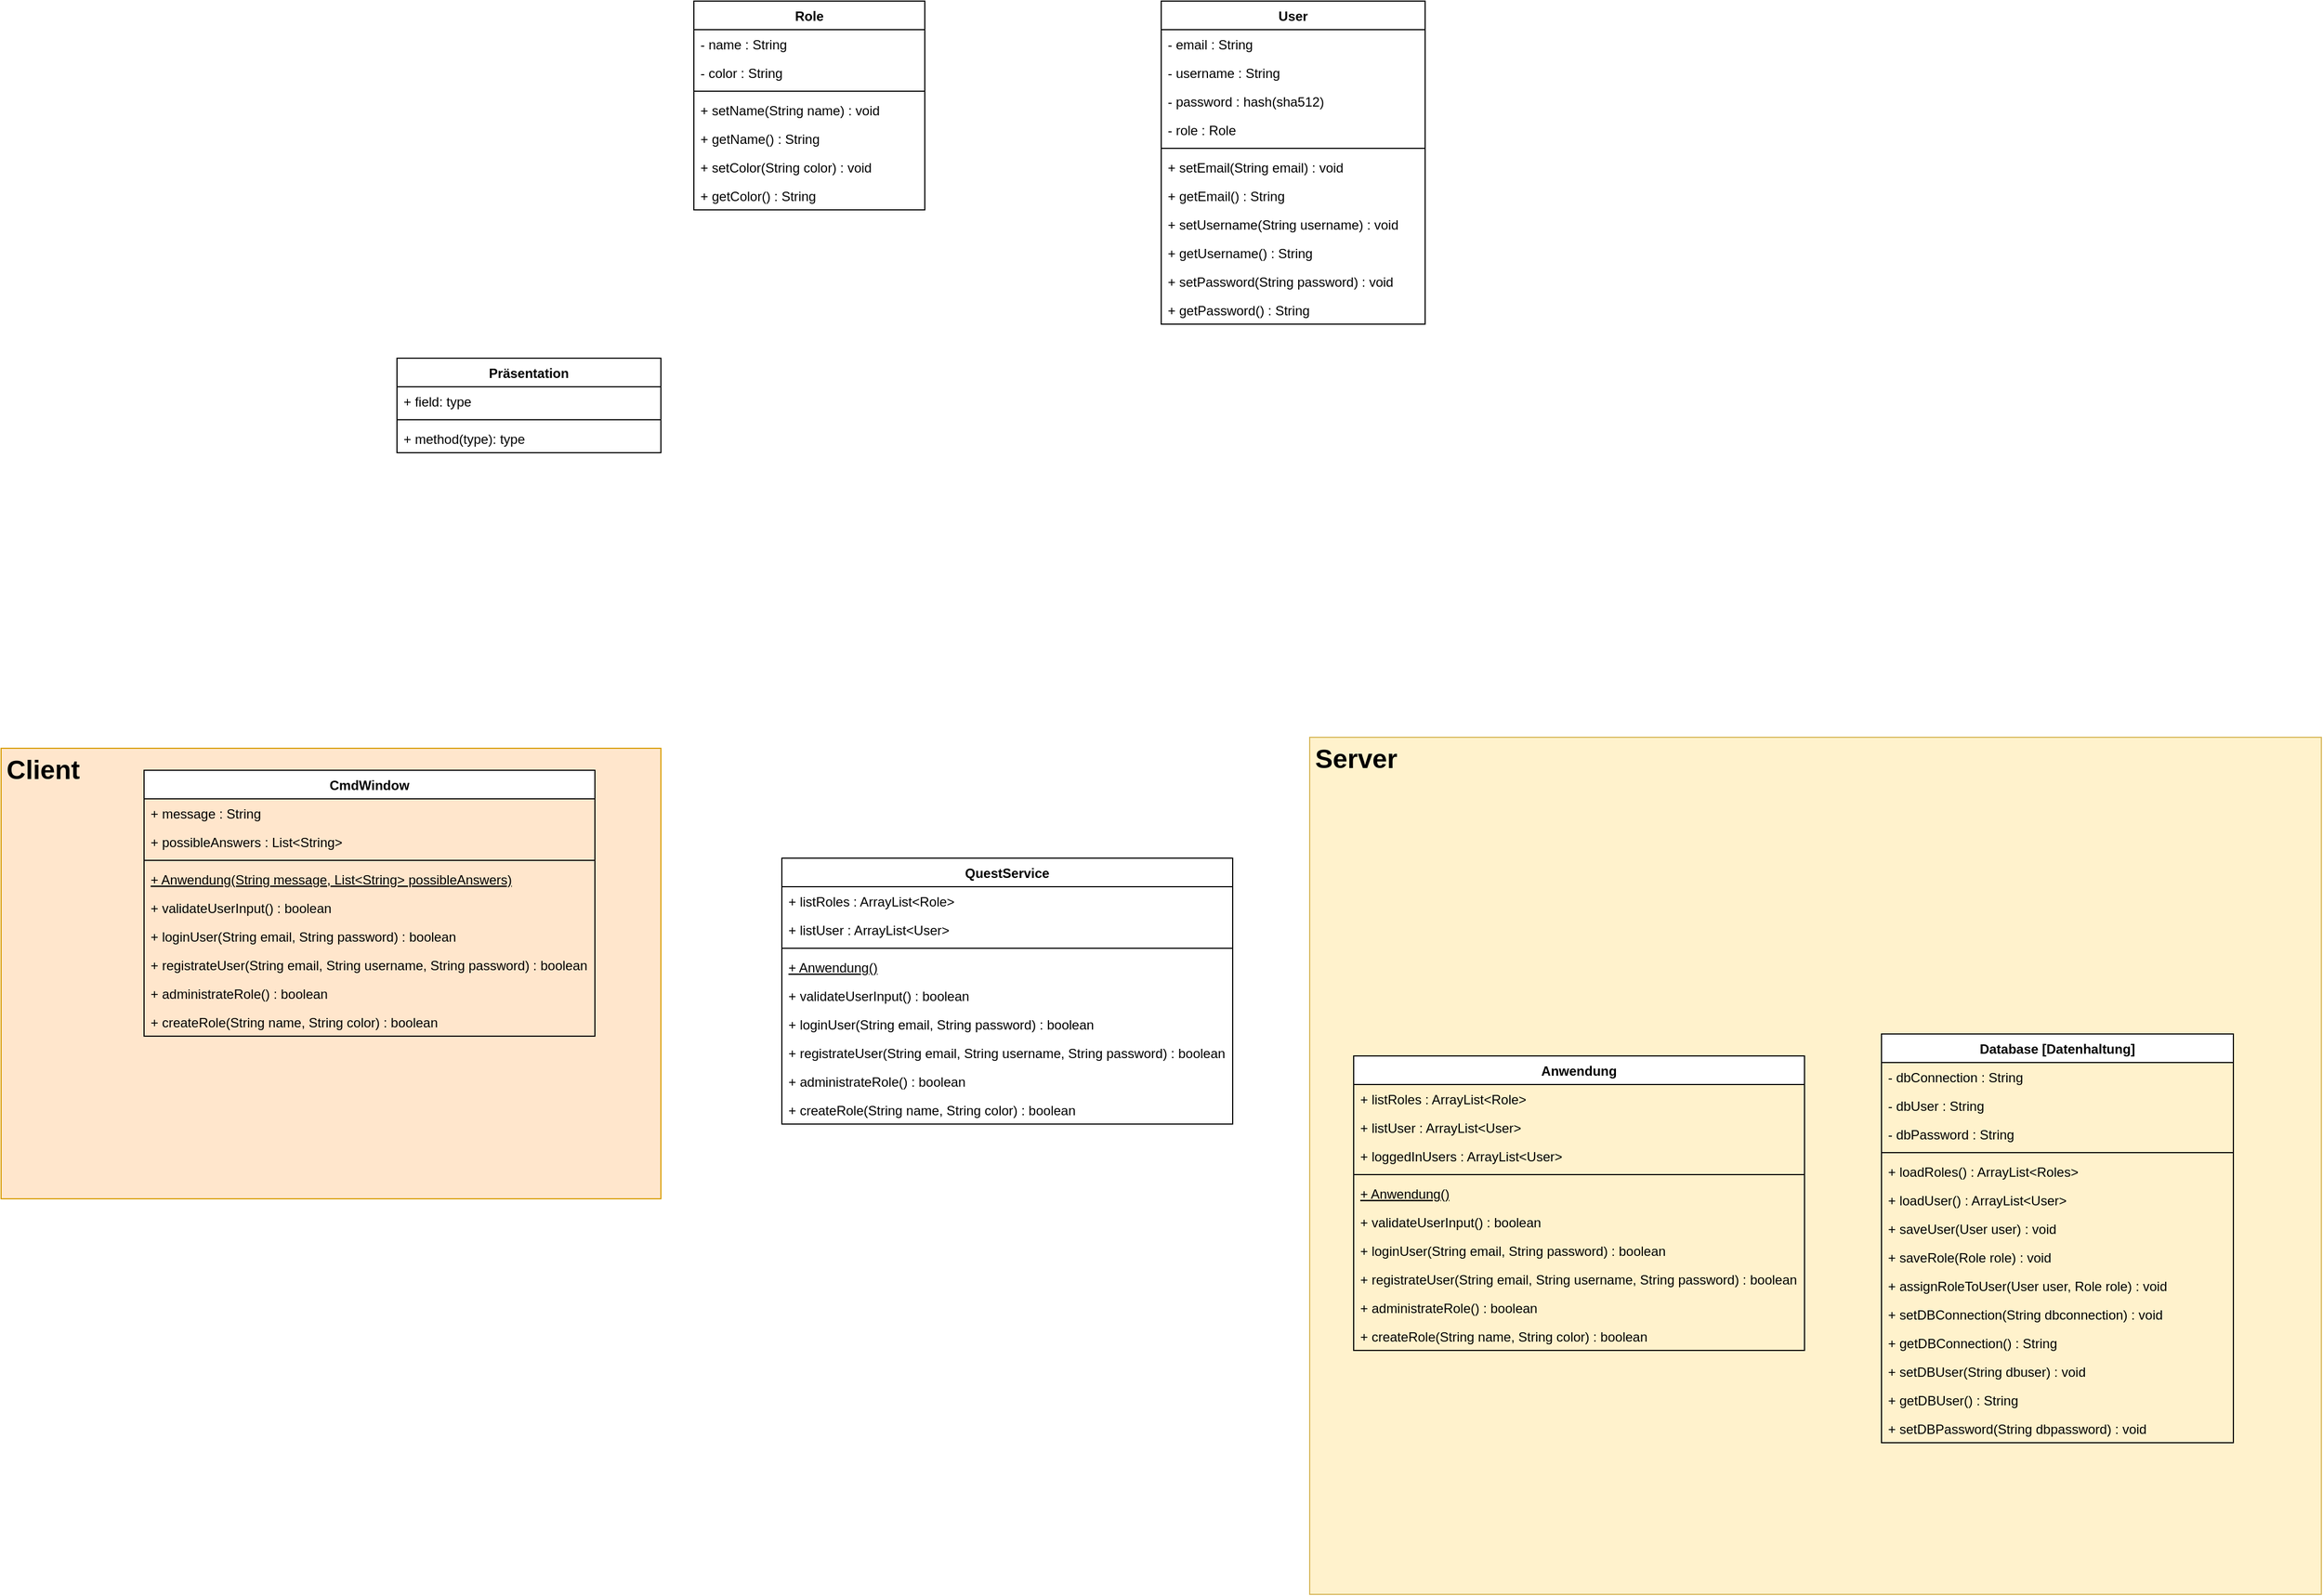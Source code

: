 <mxfile version="16.1.2" type="device"><diagram id="5wtrp7OxRqKBFyde6zra" name="Seite-1"><mxGraphModel dx="2002" dy="937" grid="1" gridSize="10" guides="1" tooltips="1" connect="1" arrows="1" fold="1" page="1" pageScale="1" pageWidth="827" pageHeight="1169" math="0" shadow="0"><root><mxCell id="0"/><mxCell id="1" parent="0"/><mxCell id="v7FSj_DPiHI8jN7-yhu5-18" value="Präsentation" style="swimlane;fontStyle=1;align=center;verticalAlign=top;childLayout=stackLayout;horizontal=1;startSize=26;horizontalStack=0;resizeParent=1;resizeParentMax=0;resizeLast=0;collapsible=1;marginBottom=0;" vertex="1" parent="1"><mxGeometry x="510" y="825" width="240" height="86" as="geometry"/></mxCell><mxCell id="v7FSj_DPiHI8jN7-yhu5-19" value="+ field: type" style="text;strokeColor=none;fillColor=none;align=left;verticalAlign=top;spacingLeft=4;spacingRight=4;overflow=hidden;rotatable=0;points=[[0,0.5],[1,0.5]];portConstraint=eastwest;" vertex="1" parent="v7FSj_DPiHI8jN7-yhu5-18"><mxGeometry y="26" width="240" height="26" as="geometry"/></mxCell><mxCell id="v7FSj_DPiHI8jN7-yhu5-20" value="" style="line;strokeWidth=1;fillColor=none;align=left;verticalAlign=middle;spacingTop=-1;spacingLeft=3;spacingRight=3;rotatable=0;labelPosition=right;points=[];portConstraint=eastwest;" vertex="1" parent="v7FSj_DPiHI8jN7-yhu5-18"><mxGeometry y="52" width="240" height="8" as="geometry"/></mxCell><mxCell id="v7FSj_DPiHI8jN7-yhu5-21" value="+ method(type): type" style="text;strokeColor=none;fillColor=none;align=left;verticalAlign=top;spacingLeft=4;spacingRight=4;overflow=hidden;rotatable=0;points=[[0,0.5],[1,0.5]];portConstraint=eastwest;" vertex="1" parent="v7FSj_DPiHI8jN7-yhu5-18"><mxGeometry y="60" width="240" height="26" as="geometry"/></mxCell><mxCell id="v7FSj_DPiHI8jN7-yhu5-32" value="Role" style="swimlane;fontStyle=1;align=center;verticalAlign=top;childLayout=stackLayout;horizontal=1;startSize=26;horizontalStack=0;resizeParent=1;resizeParentMax=0;resizeLast=0;collapsible=1;marginBottom=0;" vertex="1" parent="1"><mxGeometry x="780" y="500" width="210" height="190" as="geometry"/></mxCell><mxCell id="v7FSj_DPiHI8jN7-yhu5-33" value="- name : String" style="text;strokeColor=none;fillColor=none;align=left;verticalAlign=top;spacingLeft=4;spacingRight=4;overflow=hidden;rotatable=0;points=[[0,0.5],[1,0.5]];portConstraint=eastwest;" vertex="1" parent="v7FSj_DPiHI8jN7-yhu5-32"><mxGeometry y="26" width="210" height="26" as="geometry"/></mxCell><mxCell id="v7FSj_DPiHI8jN7-yhu5-34" value="- color : String" style="text;strokeColor=none;fillColor=none;align=left;verticalAlign=top;spacingLeft=4;spacingRight=4;overflow=hidden;rotatable=0;points=[[0,0.5],[1,0.5]];portConstraint=eastwest;" vertex="1" parent="v7FSj_DPiHI8jN7-yhu5-32"><mxGeometry y="52" width="210" height="26" as="geometry"/></mxCell><mxCell id="v7FSj_DPiHI8jN7-yhu5-35" value="" style="line;strokeWidth=1;fillColor=none;align=left;verticalAlign=middle;spacingTop=-1;spacingLeft=3;spacingRight=3;rotatable=0;labelPosition=right;points=[];portConstraint=eastwest;" vertex="1" parent="v7FSj_DPiHI8jN7-yhu5-32"><mxGeometry y="78" width="210" height="8" as="geometry"/></mxCell><mxCell id="v7FSj_DPiHI8jN7-yhu5-36" value="+ setName(String name) : void" style="text;strokeColor=none;fillColor=none;align=left;verticalAlign=top;spacingLeft=4;spacingRight=4;overflow=hidden;rotatable=0;points=[[0,0.5],[1,0.5]];portConstraint=eastwest;" vertex="1" parent="v7FSj_DPiHI8jN7-yhu5-32"><mxGeometry y="86" width="210" height="26" as="geometry"/></mxCell><mxCell id="v7FSj_DPiHI8jN7-yhu5-37" value="+ getName() : String" style="text;strokeColor=none;fillColor=none;align=left;verticalAlign=top;spacingLeft=4;spacingRight=4;overflow=hidden;rotatable=0;points=[[0,0.5],[1,0.5]];portConstraint=eastwest;" vertex="1" parent="v7FSj_DPiHI8jN7-yhu5-32"><mxGeometry y="112" width="210" height="26" as="geometry"/></mxCell><mxCell id="v7FSj_DPiHI8jN7-yhu5-38" value="+ setColor(String color) : void" style="text;strokeColor=none;fillColor=none;align=left;verticalAlign=top;spacingLeft=4;spacingRight=4;overflow=hidden;rotatable=0;points=[[0,0.5],[1,0.5]];portConstraint=eastwest;" vertex="1" parent="v7FSj_DPiHI8jN7-yhu5-32"><mxGeometry y="138" width="210" height="26" as="geometry"/></mxCell><mxCell id="v7FSj_DPiHI8jN7-yhu5-39" value="+ getColor() : String" style="text;strokeColor=none;fillColor=none;align=left;verticalAlign=top;spacingLeft=4;spacingRight=4;overflow=hidden;rotatable=0;points=[[0,0.5],[1,0.5]];portConstraint=eastwest;" vertex="1" parent="v7FSj_DPiHI8jN7-yhu5-32"><mxGeometry y="164" width="210" height="26" as="geometry"/></mxCell><mxCell id="v7FSj_DPiHI8jN7-yhu5-40" value="User" style="swimlane;fontStyle=1;align=center;verticalAlign=top;childLayout=stackLayout;horizontal=1;startSize=26;horizontalStack=0;resizeParent=1;resizeParentMax=0;resizeLast=0;collapsible=1;marginBottom=0;" vertex="1" parent="1"><mxGeometry x="1205" y="500" width="240" height="294" as="geometry"/></mxCell><mxCell id="v7FSj_DPiHI8jN7-yhu5-41" value="- email : String" style="text;strokeColor=none;fillColor=none;align=left;verticalAlign=top;spacingLeft=4;spacingRight=4;overflow=hidden;rotatable=0;points=[[0,0.5],[1,0.5]];portConstraint=eastwest;" vertex="1" parent="v7FSj_DPiHI8jN7-yhu5-40"><mxGeometry y="26" width="240" height="26" as="geometry"/></mxCell><mxCell id="v7FSj_DPiHI8jN7-yhu5-42" value="- username : String" style="text;strokeColor=none;fillColor=none;align=left;verticalAlign=top;spacingLeft=4;spacingRight=4;overflow=hidden;rotatable=0;points=[[0,0.5],[1,0.5]];portConstraint=eastwest;" vertex="1" parent="v7FSj_DPiHI8jN7-yhu5-40"><mxGeometry y="52" width="240" height="26" as="geometry"/></mxCell><mxCell id="v7FSj_DPiHI8jN7-yhu5-43" value="- password : hash(sha512)" style="text;strokeColor=none;fillColor=none;align=left;verticalAlign=top;spacingLeft=4;spacingRight=4;overflow=hidden;rotatable=0;points=[[0,0.5],[1,0.5]];portConstraint=eastwest;" vertex="1" parent="v7FSj_DPiHI8jN7-yhu5-40"><mxGeometry y="78" width="240" height="26" as="geometry"/></mxCell><mxCell id="v7FSj_DPiHI8jN7-yhu5-44" value="- role : Role" style="text;strokeColor=none;fillColor=none;align=left;verticalAlign=top;spacingLeft=4;spacingRight=4;overflow=hidden;rotatable=0;points=[[0,0.5],[1,0.5]];portConstraint=eastwest;" vertex="1" parent="v7FSj_DPiHI8jN7-yhu5-40"><mxGeometry y="104" width="240" height="26" as="geometry"/></mxCell><mxCell id="v7FSj_DPiHI8jN7-yhu5-45" value="" style="line;strokeWidth=1;fillColor=none;align=left;verticalAlign=middle;spacingTop=-1;spacingLeft=3;spacingRight=3;rotatable=0;labelPosition=right;points=[];portConstraint=eastwest;" vertex="1" parent="v7FSj_DPiHI8jN7-yhu5-40"><mxGeometry y="130" width="240" height="8" as="geometry"/></mxCell><mxCell id="v7FSj_DPiHI8jN7-yhu5-46" value="+ setEmail(String email) : void" style="text;strokeColor=none;fillColor=none;align=left;verticalAlign=top;spacingLeft=4;spacingRight=4;overflow=hidden;rotatable=0;points=[[0,0.5],[1,0.5]];portConstraint=eastwest;" vertex="1" parent="v7FSj_DPiHI8jN7-yhu5-40"><mxGeometry y="138" width="240" height="26" as="geometry"/></mxCell><mxCell id="v7FSj_DPiHI8jN7-yhu5-47" value="+ getEmail() : String" style="text;strokeColor=none;fillColor=none;align=left;verticalAlign=top;spacingLeft=4;spacingRight=4;overflow=hidden;rotatable=0;points=[[0,0.5],[1,0.5]];portConstraint=eastwest;" vertex="1" parent="v7FSj_DPiHI8jN7-yhu5-40"><mxGeometry y="164" width="240" height="26" as="geometry"/></mxCell><mxCell id="v7FSj_DPiHI8jN7-yhu5-48" value="+ setUsername(String username) : void" style="text;strokeColor=none;fillColor=none;align=left;verticalAlign=top;spacingLeft=4;spacingRight=4;overflow=hidden;rotatable=0;points=[[0,0.5],[1,0.5]];portConstraint=eastwest;" vertex="1" parent="v7FSj_DPiHI8jN7-yhu5-40"><mxGeometry y="190" width="240" height="26" as="geometry"/></mxCell><mxCell id="v7FSj_DPiHI8jN7-yhu5-49" value="+ getUsername() : String" style="text;strokeColor=none;fillColor=none;align=left;verticalAlign=top;spacingLeft=4;spacingRight=4;overflow=hidden;rotatable=0;points=[[0,0.5],[1,0.5]];portConstraint=eastwest;" vertex="1" parent="v7FSj_DPiHI8jN7-yhu5-40"><mxGeometry y="216" width="240" height="26" as="geometry"/></mxCell><mxCell id="v7FSj_DPiHI8jN7-yhu5-50" value="+ setPassword(String password) : void" style="text;strokeColor=none;fillColor=none;align=left;verticalAlign=top;spacingLeft=4;spacingRight=4;overflow=hidden;rotatable=0;points=[[0,0.5],[1,0.5]];portConstraint=eastwest;" vertex="1" parent="v7FSj_DPiHI8jN7-yhu5-40"><mxGeometry y="242" width="240" height="26" as="geometry"/></mxCell><mxCell id="v7FSj_DPiHI8jN7-yhu5-51" value="+ getPassword() : String" style="text;strokeColor=none;fillColor=none;align=left;verticalAlign=top;spacingLeft=4;spacingRight=4;overflow=hidden;rotatable=0;points=[[0,0.5],[1,0.5]];portConstraint=eastwest;" vertex="1" parent="v7FSj_DPiHI8jN7-yhu5-40"><mxGeometry y="268" width="240" height="26" as="geometry"/></mxCell><mxCell id="v7FSj_DPiHI8jN7-yhu5-54" value="" style="group" vertex="1" connectable="0" parent="1"><mxGeometry x="150" y="1180" width="600" height="410" as="geometry"/></mxCell><mxCell id="v7FSj_DPiHI8jN7-yhu5-1" value="" style="rounded=0;whiteSpace=wrap;html=1;fillColor=#ffe6cc;strokeColor=#d79b00;" vertex="1" parent="v7FSj_DPiHI8jN7-yhu5-54"><mxGeometry width="600" height="410" as="geometry"/></mxCell><mxCell id="v7FSj_DPiHI8jN7-yhu5-52" value="&lt;h1&gt;Client&lt;/h1&gt;" style="text;html=1;strokeColor=none;fillColor=none;spacing=5;spacingTop=-20;whiteSpace=wrap;overflow=hidden;rounded=0;" vertex="1" parent="v7FSj_DPiHI8jN7-yhu5-54"><mxGeometry width="100" height="50" as="geometry"/></mxCell><mxCell id="v7FSj_DPiHI8jN7-yhu5-69" value="CmdWindow" style="swimlane;fontStyle=1;align=center;verticalAlign=top;childLayout=stackLayout;horizontal=1;startSize=26;horizontalStack=0;resizeParent=1;resizeParentMax=0;resizeLast=0;collapsible=1;marginBottom=0;" vertex="1" parent="v7FSj_DPiHI8jN7-yhu5-54"><mxGeometry x="130" y="20" width="410" height="242" as="geometry"/></mxCell><mxCell id="v7FSj_DPiHI8jN7-yhu5-70" value="+ message : String" style="text;strokeColor=none;fillColor=none;align=left;verticalAlign=top;spacingLeft=4;spacingRight=4;overflow=hidden;rotatable=0;points=[[0,0.5],[1,0.5]];portConstraint=eastwest;" vertex="1" parent="v7FSj_DPiHI8jN7-yhu5-69"><mxGeometry y="26" width="410" height="26" as="geometry"/></mxCell><mxCell id="v7FSj_DPiHI8jN7-yhu5-71" value="+ possibleAnswers : List&lt;String&gt;" style="text;strokeColor=none;fillColor=none;align=left;verticalAlign=top;spacingLeft=4;spacingRight=4;overflow=hidden;rotatable=0;points=[[0,0.5],[1,0.5]];portConstraint=eastwest;" vertex="1" parent="v7FSj_DPiHI8jN7-yhu5-69"><mxGeometry y="52" width="410" height="26" as="geometry"/></mxCell><mxCell id="v7FSj_DPiHI8jN7-yhu5-72" value="" style="line;strokeWidth=1;fillColor=none;align=left;verticalAlign=middle;spacingTop=-1;spacingLeft=3;spacingRight=3;rotatable=0;labelPosition=right;points=[];portConstraint=eastwest;" vertex="1" parent="v7FSj_DPiHI8jN7-yhu5-69"><mxGeometry y="78" width="410" height="8" as="geometry"/></mxCell><mxCell id="v7FSj_DPiHI8jN7-yhu5-73" value="+ Anwendung(String message, List&lt;String&gt; possibleAnswers)" style="text;strokeColor=none;fillColor=none;align=left;verticalAlign=top;spacingLeft=4;spacingRight=4;overflow=hidden;rotatable=0;points=[[0,0.5],[1,0.5]];portConstraint=eastwest;fontStyle=4" vertex="1" parent="v7FSj_DPiHI8jN7-yhu5-69"><mxGeometry y="86" width="410" height="26" as="geometry"/></mxCell><mxCell id="v7FSj_DPiHI8jN7-yhu5-74" value="+ validateUserInput() : boolean" style="text;strokeColor=none;fillColor=none;align=left;verticalAlign=top;spacingLeft=4;spacingRight=4;overflow=hidden;rotatable=0;points=[[0,0.5],[1,0.5]];portConstraint=eastwest;fontStyle=0" vertex="1" parent="v7FSj_DPiHI8jN7-yhu5-69"><mxGeometry y="112" width="410" height="26" as="geometry"/></mxCell><mxCell id="v7FSj_DPiHI8jN7-yhu5-75" value="+ loginUser(String email, String password) : boolean" style="text;strokeColor=none;fillColor=none;align=left;verticalAlign=top;spacingLeft=4;spacingRight=4;overflow=hidden;rotatable=0;points=[[0,0.5],[1,0.5]];portConstraint=eastwest;fontStyle=0" vertex="1" parent="v7FSj_DPiHI8jN7-yhu5-69"><mxGeometry y="138" width="410" height="26" as="geometry"/></mxCell><mxCell id="v7FSj_DPiHI8jN7-yhu5-76" value="+ registrateUser(String email, String username, String password) : boolean" style="text;strokeColor=none;fillColor=none;align=left;verticalAlign=top;spacingLeft=4;spacingRight=4;overflow=hidden;rotatable=0;points=[[0,0.5],[1,0.5]];portConstraint=eastwest;fontStyle=0" vertex="1" parent="v7FSj_DPiHI8jN7-yhu5-69"><mxGeometry y="164" width="410" height="26" as="geometry"/></mxCell><mxCell id="v7FSj_DPiHI8jN7-yhu5-77" value="+ administrateRole() : boolean" style="text;strokeColor=none;fillColor=none;align=left;verticalAlign=top;spacingLeft=4;spacingRight=4;overflow=hidden;rotatable=0;points=[[0,0.5],[1,0.5]];portConstraint=eastwest;fontStyle=0" vertex="1" parent="v7FSj_DPiHI8jN7-yhu5-69"><mxGeometry y="190" width="410" height="26" as="geometry"/></mxCell><mxCell id="v7FSj_DPiHI8jN7-yhu5-78" value="+ createRole(String name, String color) : boolean" style="text;strokeColor=none;fillColor=none;align=left;verticalAlign=top;spacingLeft=4;spacingRight=4;overflow=hidden;rotatable=0;points=[[0,0.5],[1,0.5]];portConstraint=eastwest;fontStyle=0" vertex="1" parent="v7FSj_DPiHI8jN7-yhu5-69"><mxGeometry y="216" width="410" height="26" as="geometry"/></mxCell><mxCell id="v7FSj_DPiHI8jN7-yhu5-57" value="" style="group" vertex="1" connectable="0" parent="1"><mxGeometry x="1340" y="1170" width="920" height="780" as="geometry"/></mxCell><mxCell id="v7FSj_DPiHI8jN7-yhu5-2" value="" style="rounded=0;whiteSpace=wrap;html=1;fillColor=#fff2cc;strokeColor=#d6b656;" vertex="1" parent="v7FSj_DPiHI8jN7-yhu5-57"><mxGeometry width="920" height="780" as="geometry"/></mxCell><mxCell id="v7FSj_DPiHI8jN7-yhu5-53" value="&lt;h1&gt;Server&lt;/h1&gt;" style="text;html=1;strokeColor=none;fillColor=none;spacing=5;spacingTop=-20;whiteSpace=wrap;overflow=hidden;rounded=0;" vertex="1" parent="v7FSj_DPiHI8jN7-yhu5-57"><mxGeometry width="90" height="40" as="geometry"/></mxCell><mxCell id="v7FSj_DPiHI8jN7-yhu5-3" value="Database [Datenhaltung]" style="swimlane;fontStyle=1;align=center;verticalAlign=top;childLayout=stackLayout;horizontal=1;startSize=26;horizontalStack=0;resizeParent=1;resizeParentMax=0;resizeLast=0;collapsible=1;marginBottom=0;fillColor=default;" vertex="1" parent="1"><mxGeometry x="1860" y="1440" width="320" height="372" as="geometry"/></mxCell><mxCell id="v7FSj_DPiHI8jN7-yhu5-4" value="- dbConnection : String" style="text;strokeColor=none;fillColor=none;align=left;verticalAlign=top;spacingLeft=4;spacingRight=4;overflow=hidden;rotatable=0;points=[[0,0.5],[1,0.5]];portConstraint=eastwest;" vertex="1" parent="v7FSj_DPiHI8jN7-yhu5-3"><mxGeometry y="26" width="320" height="26" as="geometry"/></mxCell><mxCell id="v7FSj_DPiHI8jN7-yhu5-5" value="- dbUser : String" style="text;strokeColor=none;fillColor=none;align=left;verticalAlign=top;spacingLeft=4;spacingRight=4;overflow=hidden;rotatable=0;points=[[0,0.5],[1,0.5]];portConstraint=eastwest;" vertex="1" parent="v7FSj_DPiHI8jN7-yhu5-3"><mxGeometry y="52" width="320" height="26" as="geometry"/></mxCell><mxCell id="v7FSj_DPiHI8jN7-yhu5-6" value="- dbPassword : String" style="text;strokeColor=none;fillColor=none;align=left;verticalAlign=top;spacingLeft=4;spacingRight=4;overflow=hidden;rotatable=0;points=[[0,0.5],[1,0.5]];portConstraint=eastwest;" vertex="1" parent="v7FSj_DPiHI8jN7-yhu5-3"><mxGeometry y="78" width="320" height="26" as="geometry"/></mxCell><mxCell id="v7FSj_DPiHI8jN7-yhu5-7" value="" style="line;strokeWidth=1;fillColor=none;align=left;verticalAlign=middle;spacingTop=-1;spacingLeft=3;spacingRight=3;rotatable=0;labelPosition=right;points=[];portConstraint=eastwest;" vertex="1" parent="v7FSj_DPiHI8jN7-yhu5-3"><mxGeometry y="104" width="320" height="8" as="geometry"/></mxCell><mxCell id="v7FSj_DPiHI8jN7-yhu5-8" value="+ loadRoles() : ArrayList&lt;Roles&gt;" style="text;strokeColor=none;fillColor=none;align=left;verticalAlign=top;spacingLeft=4;spacingRight=4;overflow=hidden;rotatable=0;points=[[0,0.5],[1,0.5]];portConstraint=eastwest;" vertex="1" parent="v7FSj_DPiHI8jN7-yhu5-3"><mxGeometry y="112" width="320" height="26" as="geometry"/></mxCell><mxCell id="v7FSj_DPiHI8jN7-yhu5-9" value="+ loadUser() : ArrayList&lt;User&gt;" style="text;strokeColor=none;fillColor=none;align=left;verticalAlign=top;spacingLeft=4;spacingRight=4;overflow=hidden;rotatable=0;points=[[0,0.5],[1,0.5]];portConstraint=eastwest;" vertex="1" parent="v7FSj_DPiHI8jN7-yhu5-3"><mxGeometry y="138" width="320" height="26" as="geometry"/></mxCell><mxCell id="v7FSj_DPiHI8jN7-yhu5-10" value="+ saveUser(User user) : void" style="text;strokeColor=none;fillColor=none;align=left;verticalAlign=top;spacingLeft=4;spacingRight=4;overflow=hidden;rotatable=0;points=[[0,0.5],[1,0.5]];portConstraint=eastwest;" vertex="1" parent="v7FSj_DPiHI8jN7-yhu5-3"><mxGeometry y="164" width="320" height="26" as="geometry"/></mxCell><mxCell id="v7FSj_DPiHI8jN7-yhu5-11" value="+ saveRole(Role role) : void" style="text;strokeColor=none;fillColor=none;align=left;verticalAlign=top;spacingLeft=4;spacingRight=4;overflow=hidden;rotatable=0;points=[[0,0.5],[1,0.5]];portConstraint=eastwest;" vertex="1" parent="v7FSj_DPiHI8jN7-yhu5-3"><mxGeometry y="190" width="320" height="26" as="geometry"/></mxCell><mxCell id="v7FSj_DPiHI8jN7-yhu5-12" value="+ assignRoleToUser(User user, Role role) : void" style="text;strokeColor=none;fillColor=none;align=left;verticalAlign=top;spacingLeft=4;spacingRight=4;overflow=hidden;rotatable=0;points=[[0,0.5],[1,0.5]];portConstraint=eastwest;" vertex="1" parent="v7FSj_DPiHI8jN7-yhu5-3"><mxGeometry y="216" width="320" height="26" as="geometry"/></mxCell><mxCell id="v7FSj_DPiHI8jN7-yhu5-13" value="+ setDBConnection(String dbconnection) : void" style="text;strokeColor=none;fillColor=none;align=left;verticalAlign=top;spacingLeft=4;spacingRight=4;overflow=hidden;rotatable=0;points=[[0,0.5],[1,0.5]];portConstraint=eastwest;" vertex="1" parent="v7FSj_DPiHI8jN7-yhu5-3"><mxGeometry y="242" width="320" height="26" as="geometry"/></mxCell><mxCell id="v7FSj_DPiHI8jN7-yhu5-14" value="+ getDBConnection() : String" style="text;strokeColor=none;fillColor=none;align=left;verticalAlign=top;spacingLeft=4;spacingRight=4;overflow=hidden;rotatable=0;points=[[0,0.5],[1,0.5]];portConstraint=eastwest;" vertex="1" parent="v7FSj_DPiHI8jN7-yhu5-3"><mxGeometry y="268" width="320" height="26" as="geometry"/></mxCell><mxCell id="v7FSj_DPiHI8jN7-yhu5-15" value="+ setDBUser(String dbuser) : void" style="text;strokeColor=none;fillColor=none;align=left;verticalAlign=top;spacingLeft=4;spacingRight=4;overflow=hidden;rotatable=0;points=[[0,0.5],[1,0.5]];portConstraint=eastwest;" vertex="1" parent="v7FSj_DPiHI8jN7-yhu5-3"><mxGeometry y="294" width="320" height="26" as="geometry"/></mxCell><mxCell id="v7FSj_DPiHI8jN7-yhu5-16" value="+ getDBUser() : String" style="text;strokeColor=none;fillColor=none;align=left;verticalAlign=top;spacingLeft=4;spacingRight=4;overflow=hidden;rotatable=0;points=[[0,0.5],[1,0.5]];portConstraint=eastwest;" vertex="1" parent="v7FSj_DPiHI8jN7-yhu5-3"><mxGeometry y="320" width="320" height="26" as="geometry"/></mxCell><mxCell id="v7FSj_DPiHI8jN7-yhu5-17" value="+ setDBPassword(String dbpassword) : void" style="text;strokeColor=none;fillColor=none;align=left;verticalAlign=top;spacingLeft=4;spacingRight=4;overflow=hidden;rotatable=0;points=[[0,0.5],[1,0.5]];portConstraint=eastwest;" vertex="1" parent="v7FSj_DPiHI8jN7-yhu5-3"><mxGeometry y="346" width="320" height="26" as="geometry"/></mxCell><mxCell id="v7FSj_DPiHI8jN7-yhu5-22" value="Anwendung" style="swimlane;fontStyle=1;align=center;verticalAlign=top;childLayout=stackLayout;horizontal=1;startSize=26;horizontalStack=0;resizeParent=1;resizeParentMax=0;resizeLast=0;collapsible=1;marginBottom=0;" vertex="1" parent="1"><mxGeometry x="1380" y="1460" width="410" height="268" as="geometry"/></mxCell><mxCell id="v7FSj_DPiHI8jN7-yhu5-23" value="+ listRoles : ArrayList&lt;Role&gt;" style="text;strokeColor=none;fillColor=none;align=left;verticalAlign=top;spacingLeft=4;spacingRight=4;overflow=hidden;rotatable=0;points=[[0,0.5],[1,0.5]];portConstraint=eastwest;" vertex="1" parent="v7FSj_DPiHI8jN7-yhu5-22"><mxGeometry y="26" width="410" height="26" as="geometry"/></mxCell><mxCell id="v7FSj_DPiHI8jN7-yhu5-68" value="+ listUser : ArrayList&lt;User&gt;" style="text;strokeColor=none;fillColor=none;align=left;verticalAlign=top;spacingLeft=4;spacingRight=4;overflow=hidden;rotatable=0;points=[[0,0.5],[1,0.5]];portConstraint=eastwest;" vertex="1" parent="v7FSj_DPiHI8jN7-yhu5-22"><mxGeometry y="52" width="410" height="26" as="geometry"/></mxCell><mxCell id="v7FSj_DPiHI8jN7-yhu5-24" value="+ loggedInUsers : ArrayList&lt;User&gt;" style="text;strokeColor=none;fillColor=none;align=left;verticalAlign=top;spacingLeft=4;spacingRight=4;overflow=hidden;rotatable=0;points=[[0,0.5],[1,0.5]];portConstraint=eastwest;" vertex="1" parent="v7FSj_DPiHI8jN7-yhu5-22"><mxGeometry y="78" width="410" height="26" as="geometry"/></mxCell><mxCell id="v7FSj_DPiHI8jN7-yhu5-25" value="" style="line;strokeWidth=1;fillColor=none;align=left;verticalAlign=middle;spacingTop=-1;spacingLeft=3;spacingRight=3;rotatable=0;labelPosition=right;points=[];portConstraint=eastwest;" vertex="1" parent="v7FSj_DPiHI8jN7-yhu5-22"><mxGeometry y="104" width="410" height="8" as="geometry"/></mxCell><mxCell id="v7FSj_DPiHI8jN7-yhu5-26" value="+ Anwendung()" style="text;strokeColor=none;fillColor=none;align=left;verticalAlign=top;spacingLeft=4;spacingRight=4;overflow=hidden;rotatable=0;points=[[0,0.5],[1,0.5]];portConstraint=eastwest;fontStyle=4" vertex="1" parent="v7FSj_DPiHI8jN7-yhu5-22"><mxGeometry y="112" width="410" height="26" as="geometry"/></mxCell><mxCell id="v7FSj_DPiHI8jN7-yhu5-27" value="+ validateUserInput() : boolean" style="text;strokeColor=none;fillColor=none;align=left;verticalAlign=top;spacingLeft=4;spacingRight=4;overflow=hidden;rotatable=0;points=[[0,0.5],[1,0.5]];portConstraint=eastwest;fontStyle=0" vertex="1" parent="v7FSj_DPiHI8jN7-yhu5-22"><mxGeometry y="138" width="410" height="26" as="geometry"/></mxCell><mxCell id="v7FSj_DPiHI8jN7-yhu5-28" value="+ loginUser(String email, String password) : boolean" style="text;strokeColor=none;fillColor=none;align=left;verticalAlign=top;spacingLeft=4;spacingRight=4;overflow=hidden;rotatable=0;points=[[0,0.5],[1,0.5]];portConstraint=eastwest;fontStyle=0" vertex="1" parent="v7FSj_DPiHI8jN7-yhu5-22"><mxGeometry y="164" width="410" height="26" as="geometry"/></mxCell><mxCell id="v7FSj_DPiHI8jN7-yhu5-29" value="+ registrateUser(String email, String username, String password) : boolean" style="text;strokeColor=none;fillColor=none;align=left;verticalAlign=top;spacingLeft=4;spacingRight=4;overflow=hidden;rotatable=0;points=[[0,0.5],[1,0.5]];portConstraint=eastwest;fontStyle=0" vertex="1" parent="v7FSj_DPiHI8jN7-yhu5-22"><mxGeometry y="190" width="410" height="26" as="geometry"/></mxCell><mxCell id="v7FSj_DPiHI8jN7-yhu5-30" value="+ administrateRole() : boolean" style="text;strokeColor=none;fillColor=none;align=left;verticalAlign=top;spacingLeft=4;spacingRight=4;overflow=hidden;rotatable=0;points=[[0,0.5],[1,0.5]];portConstraint=eastwest;fontStyle=0" vertex="1" parent="v7FSj_DPiHI8jN7-yhu5-22"><mxGeometry y="216" width="410" height="26" as="geometry"/></mxCell><mxCell id="v7FSj_DPiHI8jN7-yhu5-31" value="+ createRole(String name, String color) : boolean" style="text;strokeColor=none;fillColor=none;align=left;verticalAlign=top;spacingLeft=4;spacingRight=4;overflow=hidden;rotatable=0;points=[[0,0.5],[1,0.5]];portConstraint=eastwest;fontStyle=0" vertex="1" parent="v7FSj_DPiHI8jN7-yhu5-22"><mxGeometry y="242" width="410" height="26" as="geometry"/></mxCell><mxCell id="v7FSj_DPiHI8jN7-yhu5-58" value="QuestService" style="swimlane;fontStyle=1;align=center;verticalAlign=top;childLayout=stackLayout;horizontal=1;startSize=26;horizontalStack=0;resizeParent=1;resizeParentMax=0;resizeLast=0;collapsible=1;marginBottom=0;" vertex="1" parent="1"><mxGeometry x="860" y="1280" width="410" height="242" as="geometry"/></mxCell><mxCell id="v7FSj_DPiHI8jN7-yhu5-59" value="+ listRoles : ArrayList&lt;Role&gt;" style="text;strokeColor=none;fillColor=none;align=left;verticalAlign=top;spacingLeft=4;spacingRight=4;overflow=hidden;rotatable=0;points=[[0,0.5],[1,0.5]];portConstraint=eastwest;" vertex="1" parent="v7FSj_DPiHI8jN7-yhu5-58"><mxGeometry y="26" width="410" height="26" as="geometry"/></mxCell><mxCell id="v7FSj_DPiHI8jN7-yhu5-60" value="+ listUser : ArrayList&lt;User&gt;" style="text;strokeColor=none;fillColor=none;align=left;verticalAlign=top;spacingLeft=4;spacingRight=4;overflow=hidden;rotatable=0;points=[[0,0.5],[1,0.5]];portConstraint=eastwest;" vertex="1" parent="v7FSj_DPiHI8jN7-yhu5-58"><mxGeometry y="52" width="410" height="26" as="geometry"/></mxCell><mxCell id="v7FSj_DPiHI8jN7-yhu5-61" value="" style="line;strokeWidth=1;fillColor=none;align=left;verticalAlign=middle;spacingTop=-1;spacingLeft=3;spacingRight=3;rotatable=0;labelPosition=right;points=[];portConstraint=eastwest;" vertex="1" parent="v7FSj_DPiHI8jN7-yhu5-58"><mxGeometry y="78" width="410" height="8" as="geometry"/></mxCell><mxCell id="v7FSj_DPiHI8jN7-yhu5-62" value="+ Anwendung()" style="text;strokeColor=none;fillColor=none;align=left;verticalAlign=top;spacingLeft=4;spacingRight=4;overflow=hidden;rotatable=0;points=[[0,0.5],[1,0.5]];portConstraint=eastwest;fontStyle=4" vertex="1" parent="v7FSj_DPiHI8jN7-yhu5-58"><mxGeometry y="86" width="410" height="26" as="geometry"/></mxCell><mxCell id="v7FSj_DPiHI8jN7-yhu5-63" value="+ validateUserInput() : boolean" style="text;strokeColor=none;fillColor=none;align=left;verticalAlign=top;spacingLeft=4;spacingRight=4;overflow=hidden;rotatable=0;points=[[0,0.5],[1,0.5]];portConstraint=eastwest;fontStyle=0" vertex="1" parent="v7FSj_DPiHI8jN7-yhu5-58"><mxGeometry y="112" width="410" height="26" as="geometry"/></mxCell><mxCell id="v7FSj_DPiHI8jN7-yhu5-64" value="+ loginUser(String email, String password) : boolean" style="text;strokeColor=none;fillColor=none;align=left;verticalAlign=top;spacingLeft=4;spacingRight=4;overflow=hidden;rotatable=0;points=[[0,0.5],[1,0.5]];portConstraint=eastwest;fontStyle=0" vertex="1" parent="v7FSj_DPiHI8jN7-yhu5-58"><mxGeometry y="138" width="410" height="26" as="geometry"/></mxCell><mxCell id="v7FSj_DPiHI8jN7-yhu5-65" value="+ registrateUser(String email, String username, String password) : boolean" style="text;strokeColor=none;fillColor=none;align=left;verticalAlign=top;spacingLeft=4;spacingRight=4;overflow=hidden;rotatable=0;points=[[0,0.5],[1,0.5]];portConstraint=eastwest;fontStyle=0" vertex="1" parent="v7FSj_DPiHI8jN7-yhu5-58"><mxGeometry y="164" width="410" height="26" as="geometry"/></mxCell><mxCell id="v7FSj_DPiHI8jN7-yhu5-66" value="+ administrateRole() : boolean" style="text;strokeColor=none;fillColor=none;align=left;verticalAlign=top;spacingLeft=4;spacingRight=4;overflow=hidden;rotatable=0;points=[[0,0.5],[1,0.5]];portConstraint=eastwest;fontStyle=0" vertex="1" parent="v7FSj_DPiHI8jN7-yhu5-58"><mxGeometry y="190" width="410" height="26" as="geometry"/></mxCell><mxCell id="v7FSj_DPiHI8jN7-yhu5-67" value="+ createRole(String name, String color) : boolean" style="text;strokeColor=none;fillColor=none;align=left;verticalAlign=top;spacingLeft=4;spacingRight=4;overflow=hidden;rotatable=0;points=[[0,0.5],[1,0.5]];portConstraint=eastwest;fontStyle=0" vertex="1" parent="v7FSj_DPiHI8jN7-yhu5-58"><mxGeometry y="216" width="410" height="26" as="geometry"/></mxCell></root></mxGraphModel></diagram></mxfile>